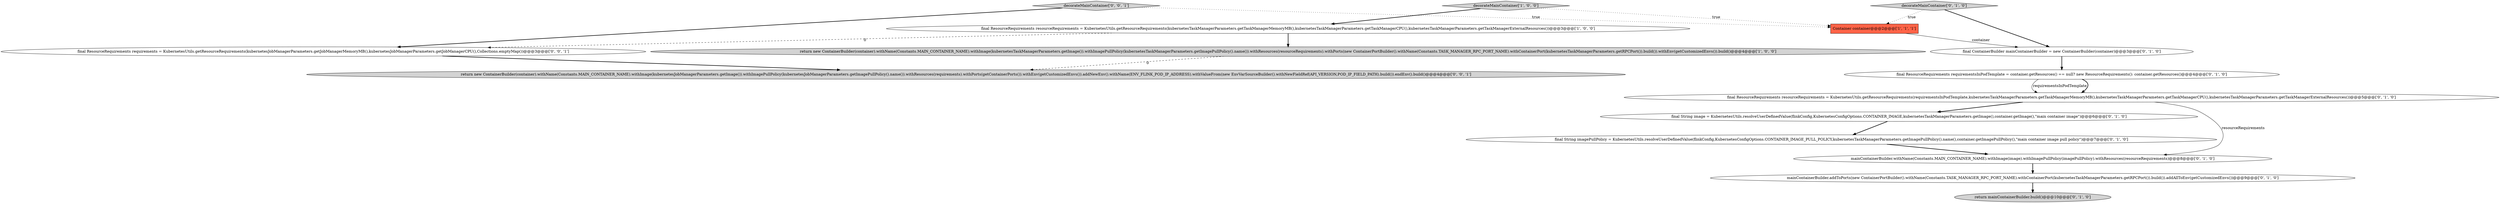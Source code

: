 digraph {
3 [style = filled, label = "decorateMainContainer['1', '0', '0']", fillcolor = lightgray, shape = diamond image = "AAA0AAABBB1BBB"];
4 [style = filled, label = "final String imagePullPolicy = KubernetesUtils.resolveUserDefinedValue(flinkConfig,KubernetesConfigOptions.CONTAINER_IMAGE_PULL_POLICY,kubernetesTaskManagerParameters.getImagePullPolicy().name(),container.getImagePullPolicy(),\"main container image pull policy\")@@@7@@@['0', '1', '0']", fillcolor = white, shape = ellipse image = "AAA1AAABBB2BBB"];
14 [style = filled, label = "return new ContainerBuilder(container).withName(Constants.MAIN_CONTAINER_NAME).withImage(kubernetesJobManagerParameters.getImage()).withImagePullPolicy(kubernetesJobManagerParameters.getImagePullPolicy().name()).withResources(requirements).withPorts(getContainerPorts()).withEnv(getCustomizedEnvs()).addNewEnv().withName(ENV_FLINK_POD_IP_ADDRESS).withValueFrom(new EnvVarSourceBuilder().withNewFieldRef(API_VERSION,POD_IP_FIELD_PATH).build()).endEnv().build()@@@4@@@['0', '0', '1']", fillcolor = lightgray, shape = ellipse image = "AAA0AAABBB3BBB"];
12 [style = filled, label = "final ResourceRequirements resourceRequirements = KubernetesUtils.getResourceRequirements(requirementsInPodTemplate,kubernetesTaskManagerParameters.getTaskManagerMemoryMB(),kubernetesTaskManagerParameters.getTaskManagerCPU(),kubernetesTaskManagerParameters.getTaskManagerExternalResources())@@@5@@@['0', '1', '0']", fillcolor = white, shape = ellipse image = "AAA1AAABBB2BBB"];
1 [style = filled, label = "return new ContainerBuilder(container).withName(Constants.MAIN_CONTAINER_NAME).withImage(kubernetesTaskManagerParameters.getImage()).withImagePullPolicy(kubernetesTaskManagerParameters.getImagePullPolicy().name()).withResources(resourceRequirements).withPorts(new ContainerPortBuilder().withName(Constants.TASK_MANAGER_RPC_PORT_NAME).withContainerPort(kubernetesTaskManagerParameters.getRPCPort()).build()).withEnv(getCustomizedEnvs()).build()@@@4@@@['1', '0', '0']", fillcolor = lightgray, shape = ellipse image = "AAA0AAABBB1BBB"];
9 [style = filled, label = "final ContainerBuilder mainContainerBuilder = new ContainerBuilder(container)@@@3@@@['0', '1', '0']", fillcolor = white, shape = ellipse image = "AAA0AAABBB2BBB"];
7 [style = filled, label = "final ResourceRequirements requirementsInPodTemplate = container.getResources() == null? new ResourceRequirements(): container.getResources()@@@4@@@['0', '1', '0']", fillcolor = white, shape = ellipse image = "AAA0AAABBB2BBB"];
10 [style = filled, label = "mainContainerBuilder.withName(Constants.MAIN_CONTAINER_NAME).withImage(image).withImagePullPolicy(imagePullPolicy).withResources(resourceRequirements)@@@8@@@['0', '1', '0']", fillcolor = white, shape = ellipse image = "AAA1AAABBB2BBB"];
0 [style = filled, label = "final ResourceRequirements resourceRequirements = KubernetesUtils.getResourceRequirements(kubernetesTaskManagerParameters.getTaskManagerMemoryMB(),kubernetesTaskManagerParameters.getTaskManagerCPU(),kubernetesTaskManagerParameters.getTaskManagerExternalResources())@@@3@@@['1', '0', '0']", fillcolor = white, shape = ellipse image = "AAA0AAABBB1BBB"];
5 [style = filled, label = "decorateMainContainer['0', '1', '0']", fillcolor = lightgray, shape = diamond image = "AAA0AAABBB2BBB"];
6 [style = filled, label = "mainContainerBuilder.addToPorts(new ContainerPortBuilder().withName(Constants.TASK_MANAGER_RPC_PORT_NAME).withContainerPort(kubernetesTaskManagerParameters.getRPCPort()).build()).addAllToEnv(getCustomizedEnvs())@@@9@@@['0', '1', '0']", fillcolor = white, shape = ellipse image = "AAA1AAABBB2BBB"];
11 [style = filled, label = "return mainContainerBuilder.build()@@@10@@@['0', '1', '0']", fillcolor = lightgray, shape = ellipse image = "AAA1AAABBB2BBB"];
13 [style = filled, label = "final ResourceRequirements requirements = KubernetesUtils.getResourceRequirements(kubernetesJobManagerParameters.getJobManagerMemoryMB(),kubernetesJobManagerParameters.getJobManagerCPU(),Collections.emptyMap())@@@3@@@['0', '0', '1']", fillcolor = white, shape = ellipse image = "AAA0AAABBB3BBB"];
2 [style = filled, label = "Container container@@@2@@@['1', '1', '1']", fillcolor = tomato, shape = box image = "AAA0AAABBB1BBB"];
15 [style = filled, label = "decorateMainContainer['0', '0', '1']", fillcolor = lightgray, shape = diamond image = "AAA0AAABBB3BBB"];
8 [style = filled, label = "final String image = KubernetesUtils.resolveUserDefinedValue(flinkConfig,KubernetesConfigOptions.CONTAINER_IMAGE,kubernetesTaskManagerParameters.getImage(),container.getImage(),\"main container image\")@@@6@@@['0', '1', '0']", fillcolor = white, shape = ellipse image = "AAA1AAABBB2BBB"];
4->10 [style = bold, label=""];
6->11 [style = bold, label=""];
7->12 [style = solid, label="requirementsInPodTemplate"];
0->13 [style = dashed, label="0"];
1->14 [style = dashed, label="0"];
7->12 [style = bold, label=""];
13->14 [style = bold, label=""];
15->2 [style = dotted, label="true"];
10->6 [style = bold, label=""];
3->0 [style = bold, label=""];
12->8 [style = bold, label=""];
8->4 [style = bold, label=""];
5->9 [style = bold, label=""];
3->2 [style = dotted, label="true"];
0->1 [style = bold, label=""];
5->2 [style = dotted, label="true"];
15->13 [style = bold, label=""];
12->10 [style = solid, label="resourceRequirements"];
2->9 [style = solid, label="container"];
9->7 [style = bold, label=""];
}
